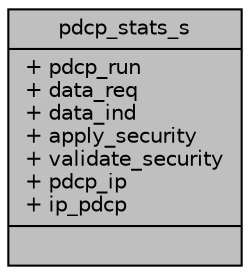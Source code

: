 digraph "pdcp_stats_s"
{
 // LATEX_PDF_SIZE
  edge [fontname="Helvetica",fontsize="10",labelfontname="Helvetica",labelfontsize="10"];
  node [fontname="Helvetica",fontsize="10",shape=record];
  Node1 [label="{pdcp_stats_s\n|+ pdcp_run\l+ data_req\l+ data_ind\l+ apply_security\l+ validate_security\l+ pdcp_ip\l+ ip_pdcp\l|}",height=0.2,width=0.4,color="black", fillcolor="grey75", style="filled", fontcolor="black",tooltip=" "];
}
